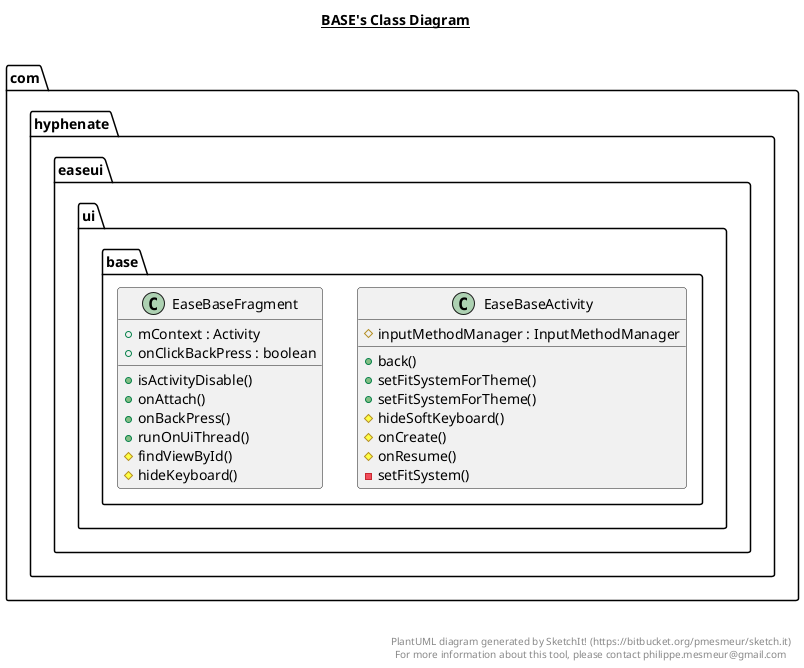 @startuml

title __BASE's Class Diagram__\n

  namespace com.hyphenate.easeui {
    namespace ui {
      namespace base {
        class com.hyphenate.easeui.ui.base.EaseBaseActivity {
            # inputMethodManager : InputMethodManager
            + back()
            + setFitSystemForTheme()
            + setFitSystemForTheme()
            # hideSoftKeyboard()
            # onCreate()
            # onResume()
            - setFitSystem()
        }
      }
    }
  }
  

  namespace com.hyphenate.easeui {
    namespace ui {
      namespace base {
        class com.hyphenate.easeui.ui.base.EaseBaseFragment {
            + mContext : Activity
            + onClickBackPress : boolean
            + isActivityDisable()
            + onAttach()
            + onBackPress()
            + runOnUiThread()
            # findViewById()
            # hideKeyboard()
        }
      }
    }
  }
  



right footer


PlantUML diagram generated by SketchIt! (https://bitbucket.org/pmesmeur/sketch.it)
For more information about this tool, please contact philippe.mesmeur@gmail.com
endfooter

@enduml
